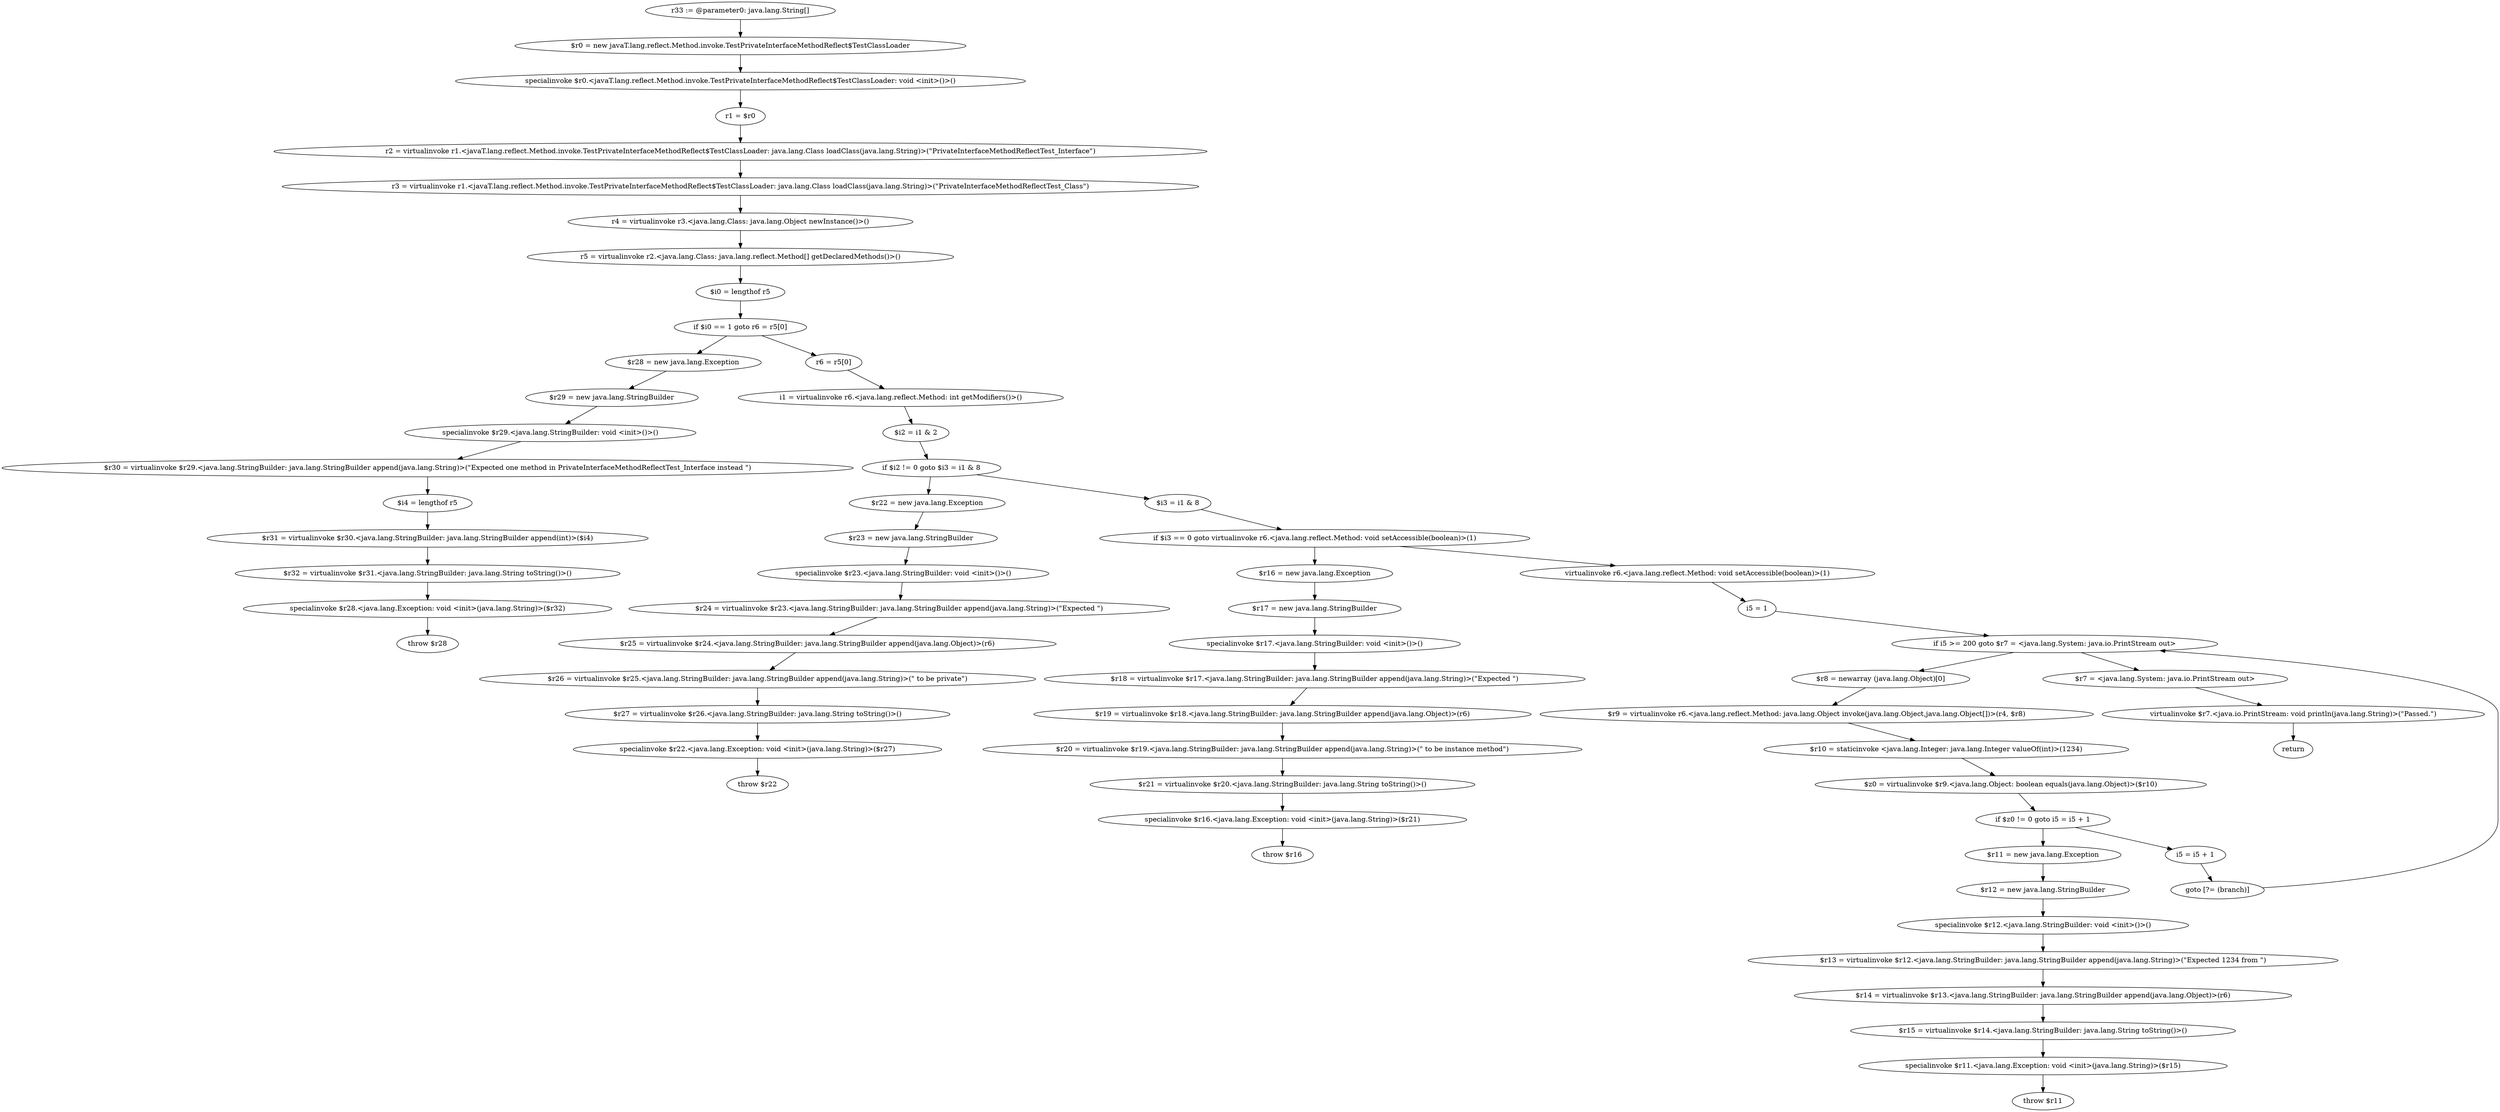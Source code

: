 digraph "unitGraph" {
    "r33 := @parameter0: java.lang.String[]"
    "$r0 = new javaT.lang.reflect.Method.invoke.TestPrivateInterfaceMethodReflect$TestClassLoader"
    "specialinvoke $r0.<javaT.lang.reflect.Method.invoke.TestPrivateInterfaceMethodReflect$TestClassLoader: void <init>()>()"
    "r1 = $r0"
    "r2 = virtualinvoke r1.<javaT.lang.reflect.Method.invoke.TestPrivateInterfaceMethodReflect$TestClassLoader: java.lang.Class loadClass(java.lang.String)>(\"PrivateInterfaceMethodReflectTest_Interface\")"
    "r3 = virtualinvoke r1.<javaT.lang.reflect.Method.invoke.TestPrivateInterfaceMethodReflect$TestClassLoader: java.lang.Class loadClass(java.lang.String)>(\"PrivateInterfaceMethodReflectTest_Class\")"
    "r4 = virtualinvoke r3.<java.lang.Class: java.lang.Object newInstance()>()"
    "r5 = virtualinvoke r2.<java.lang.Class: java.lang.reflect.Method[] getDeclaredMethods()>()"
    "$i0 = lengthof r5"
    "if $i0 == 1 goto r6 = r5[0]"
    "$r28 = new java.lang.Exception"
    "$r29 = new java.lang.StringBuilder"
    "specialinvoke $r29.<java.lang.StringBuilder: void <init>()>()"
    "$r30 = virtualinvoke $r29.<java.lang.StringBuilder: java.lang.StringBuilder append(java.lang.String)>(\"Expected one method in PrivateInterfaceMethodReflectTest_Interface instead \")"
    "$i4 = lengthof r5"
    "$r31 = virtualinvoke $r30.<java.lang.StringBuilder: java.lang.StringBuilder append(int)>($i4)"
    "$r32 = virtualinvoke $r31.<java.lang.StringBuilder: java.lang.String toString()>()"
    "specialinvoke $r28.<java.lang.Exception: void <init>(java.lang.String)>($r32)"
    "throw $r28"
    "r6 = r5[0]"
    "i1 = virtualinvoke r6.<java.lang.reflect.Method: int getModifiers()>()"
    "$i2 = i1 & 2"
    "if $i2 != 0 goto $i3 = i1 & 8"
    "$r22 = new java.lang.Exception"
    "$r23 = new java.lang.StringBuilder"
    "specialinvoke $r23.<java.lang.StringBuilder: void <init>()>()"
    "$r24 = virtualinvoke $r23.<java.lang.StringBuilder: java.lang.StringBuilder append(java.lang.String)>(\"Expected \")"
    "$r25 = virtualinvoke $r24.<java.lang.StringBuilder: java.lang.StringBuilder append(java.lang.Object)>(r6)"
    "$r26 = virtualinvoke $r25.<java.lang.StringBuilder: java.lang.StringBuilder append(java.lang.String)>(\" to be private\")"
    "$r27 = virtualinvoke $r26.<java.lang.StringBuilder: java.lang.String toString()>()"
    "specialinvoke $r22.<java.lang.Exception: void <init>(java.lang.String)>($r27)"
    "throw $r22"
    "$i3 = i1 & 8"
    "if $i3 == 0 goto virtualinvoke r6.<java.lang.reflect.Method: void setAccessible(boolean)>(1)"
    "$r16 = new java.lang.Exception"
    "$r17 = new java.lang.StringBuilder"
    "specialinvoke $r17.<java.lang.StringBuilder: void <init>()>()"
    "$r18 = virtualinvoke $r17.<java.lang.StringBuilder: java.lang.StringBuilder append(java.lang.String)>(\"Expected \")"
    "$r19 = virtualinvoke $r18.<java.lang.StringBuilder: java.lang.StringBuilder append(java.lang.Object)>(r6)"
    "$r20 = virtualinvoke $r19.<java.lang.StringBuilder: java.lang.StringBuilder append(java.lang.String)>(\" to be instance method\")"
    "$r21 = virtualinvoke $r20.<java.lang.StringBuilder: java.lang.String toString()>()"
    "specialinvoke $r16.<java.lang.Exception: void <init>(java.lang.String)>($r21)"
    "throw $r16"
    "virtualinvoke r6.<java.lang.reflect.Method: void setAccessible(boolean)>(1)"
    "i5 = 1"
    "if i5 >= 200 goto $r7 = <java.lang.System: java.io.PrintStream out>"
    "$r8 = newarray (java.lang.Object)[0]"
    "$r9 = virtualinvoke r6.<java.lang.reflect.Method: java.lang.Object invoke(java.lang.Object,java.lang.Object[])>(r4, $r8)"
    "$r10 = staticinvoke <java.lang.Integer: java.lang.Integer valueOf(int)>(1234)"
    "$z0 = virtualinvoke $r9.<java.lang.Object: boolean equals(java.lang.Object)>($r10)"
    "if $z0 != 0 goto i5 = i5 + 1"
    "$r11 = new java.lang.Exception"
    "$r12 = new java.lang.StringBuilder"
    "specialinvoke $r12.<java.lang.StringBuilder: void <init>()>()"
    "$r13 = virtualinvoke $r12.<java.lang.StringBuilder: java.lang.StringBuilder append(java.lang.String)>(\"Expected 1234 from \")"
    "$r14 = virtualinvoke $r13.<java.lang.StringBuilder: java.lang.StringBuilder append(java.lang.Object)>(r6)"
    "$r15 = virtualinvoke $r14.<java.lang.StringBuilder: java.lang.String toString()>()"
    "specialinvoke $r11.<java.lang.Exception: void <init>(java.lang.String)>($r15)"
    "throw $r11"
    "i5 = i5 + 1"
    "goto [?= (branch)]"
    "$r7 = <java.lang.System: java.io.PrintStream out>"
    "virtualinvoke $r7.<java.io.PrintStream: void println(java.lang.String)>(\"Passed.\")"
    "return"
    "r33 := @parameter0: java.lang.String[]"->"$r0 = new javaT.lang.reflect.Method.invoke.TestPrivateInterfaceMethodReflect$TestClassLoader";
    "$r0 = new javaT.lang.reflect.Method.invoke.TestPrivateInterfaceMethodReflect$TestClassLoader"->"specialinvoke $r0.<javaT.lang.reflect.Method.invoke.TestPrivateInterfaceMethodReflect$TestClassLoader: void <init>()>()";
    "specialinvoke $r0.<javaT.lang.reflect.Method.invoke.TestPrivateInterfaceMethodReflect$TestClassLoader: void <init>()>()"->"r1 = $r0";
    "r1 = $r0"->"r2 = virtualinvoke r1.<javaT.lang.reflect.Method.invoke.TestPrivateInterfaceMethodReflect$TestClassLoader: java.lang.Class loadClass(java.lang.String)>(\"PrivateInterfaceMethodReflectTest_Interface\")";
    "r2 = virtualinvoke r1.<javaT.lang.reflect.Method.invoke.TestPrivateInterfaceMethodReflect$TestClassLoader: java.lang.Class loadClass(java.lang.String)>(\"PrivateInterfaceMethodReflectTest_Interface\")"->"r3 = virtualinvoke r1.<javaT.lang.reflect.Method.invoke.TestPrivateInterfaceMethodReflect$TestClassLoader: java.lang.Class loadClass(java.lang.String)>(\"PrivateInterfaceMethodReflectTest_Class\")";
    "r3 = virtualinvoke r1.<javaT.lang.reflect.Method.invoke.TestPrivateInterfaceMethodReflect$TestClassLoader: java.lang.Class loadClass(java.lang.String)>(\"PrivateInterfaceMethodReflectTest_Class\")"->"r4 = virtualinvoke r3.<java.lang.Class: java.lang.Object newInstance()>()";
    "r4 = virtualinvoke r3.<java.lang.Class: java.lang.Object newInstance()>()"->"r5 = virtualinvoke r2.<java.lang.Class: java.lang.reflect.Method[] getDeclaredMethods()>()";
    "r5 = virtualinvoke r2.<java.lang.Class: java.lang.reflect.Method[] getDeclaredMethods()>()"->"$i0 = lengthof r5";
    "$i0 = lengthof r5"->"if $i0 == 1 goto r6 = r5[0]";
    "if $i0 == 1 goto r6 = r5[0]"->"$r28 = new java.lang.Exception";
    "if $i0 == 1 goto r6 = r5[0]"->"r6 = r5[0]";
    "$r28 = new java.lang.Exception"->"$r29 = new java.lang.StringBuilder";
    "$r29 = new java.lang.StringBuilder"->"specialinvoke $r29.<java.lang.StringBuilder: void <init>()>()";
    "specialinvoke $r29.<java.lang.StringBuilder: void <init>()>()"->"$r30 = virtualinvoke $r29.<java.lang.StringBuilder: java.lang.StringBuilder append(java.lang.String)>(\"Expected one method in PrivateInterfaceMethodReflectTest_Interface instead \")";
    "$r30 = virtualinvoke $r29.<java.lang.StringBuilder: java.lang.StringBuilder append(java.lang.String)>(\"Expected one method in PrivateInterfaceMethodReflectTest_Interface instead \")"->"$i4 = lengthof r5";
    "$i4 = lengthof r5"->"$r31 = virtualinvoke $r30.<java.lang.StringBuilder: java.lang.StringBuilder append(int)>($i4)";
    "$r31 = virtualinvoke $r30.<java.lang.StringBuilder: java.lang.StringBuilder append(int)>($i4)"->"$r32 = virtualinvoke $r31.<java.lang.StringBuilder: java.lang.String toString()>()";
    "$r32 = virtualinvoke $r31.<java.lang.StringBuilder: java.lang.String toString()>()"->"specialinvoke $r28.<java.lang.Exception: void <init>(java.lang.String)>($r32)";
    "specialinvoke $r28.<java.lang.Exception: void <init>(java.lang.String)>($r32)"->"throw $r28";
    "r6 = r5[0]"->"i1 = virtualinvoke r6.<java.lang.reflect.Method: int getModifiers()>()";
    "i1 = virtualinvoke r6.<java.lang.reflect.Method: int getModifiers()>()"->"$i2 = i1 & 2";
    "$i2 = i1 & 2"->"if $i2 != 0 goto $i3 = i1 & 8";
    "if $i2 != 0 goto $i3 = i1 & 8"->"$r22 = new java.lang.Exception";
    "if $i2 != 0 goto $i3 = i1 & 8"->"$i3 = i1 & 8";
    "$r22 = new java.lang.Exception"->"$r23 = new java.lang.StringBuilder";
    "$r23 = new java.lang.StringBuilder"->"specialinvoke $r23.<java.lang.StringBuilder: void <init>()>()";
    "specialinvoke $r23.<java.lang.StringBuilder: void <init>()>()"->"$r24 = virtualinvoke $r23.<java.lang.StringBuilder: java.lang.StringBuilder append(java.lang.String)>(\"Expected \")";
    "$r24 = virtualinvoke $r23.<java.lang.StringBuilder: java.lang.StringBuilder append(java.lang.String)>(\"Expected \")"->"$r25 = virtualinvoke $r24.<java.lang.StringBuilder: java.lang.StringBuilder append(java.lang.Object)>(r6)";
    "$r25 = virtualinvoke $r24.<java.lang.StringBuilder: java.lang.StringBuilder append(java.lang.Object)>(r6)"->"$r26 = virtualinvoke $r25.<java.lang.StringBuilder: java.lang.StringBuilder append(java.lang.String)>(\" to be private\")";
    "$r26 = virtualinvoke $r25.<java.lang.StringBuilder: java.lang.StringBuilder append(java.lang.String)>(\" to be private\")"->"$r27 = virtualinvoke $r26.<java.lang.StringBuilder: java.lang.String toString()>()";
    "$r27 = virtualinvoke $r26.<java.lang.StringBuilder: java.lang.String toString()>()"->"specialinvoke $r22.<java.lang.Exception: void <init>(java.lang.String)>($r27)";
    "specialinvoke $r22.<java.lang.Exception: void <init>(java.lang.String)>($r27)"->"throw $r22";
    "$i3 = i1 & 8"->"if $i3 == 0 goto virtualinvoke r6.<java.lang.reflect.Method: void setAccessible(boolean)>(1)";
    "if $i3 == 0 goto virtualinvoke r6.<java.lang.reflect.Method: void setAccessible(boolean)>(1)"->"$r16 = new java.lang.Exception";
    "if $i3 == 0 goto virtualinvoke r6.<java.lang.reflect.Method: void setAccessible(boolean)>(1)"->"virtualinvoke r6.<java.lang.reflect.Method: void setAccessible(boolean)>(1)";
    "$r16 = new java.lang.Exception"->"$r17 = new java.lang.StringBuilder";
    "$r17 = new java.lang.StringBuilder"->"specialinvoke $r17.<java.lang.StringBuilder: void <init>()>()";
    "specialinvoke $r17.<java.lang.StringBuilder: void <init>()>()"->"$r18 = virtualinvoke $r17.<java.lang.StringBuilder: java.lang.StringBuilder append(java.lang.String)>(\"Expected \")";
    "$r18 = virtualinvoke $r17.<java.lang.StringBuilder: java.lang.StringBuilder append(java.lang.String)>(\"Expected \")"->"$r19 = virtualinvoke $r18.<java.lang.StringBuilder: java.lang.StringBuilder append(java.lang.Object)>(r6)";
    "$r19 = virtualinvoke $r18.<java.lang.StringBuilder: java.lang.StringBuilder append(java.lang.Object)>(r6)"->"$r20 = virtualinvoke $r19.<java.lang.StringBuilder: java.lang.StringBuilder append(java.lang.String)>(\" to be instance method\")";
    "$r20 = virtualinvoke $r19.<java.lang.StringBuilder: java.lang.StringBuilder append(java.lang.String)>(\" to be instance method\")"->"$r21 = virtualinvoke $r20.<java.lang.StringBuilder: java.lang.String toString()>()";
    "$r21 = virtualinvoke $r20.<java.lang.StringBuilder: java.lang.String toString()>()"->"specialinvoke $r16.<java.lang.Exception: void <init>(java.lang.String)>($r21)";
    "specialinvoke $r16.<java.lang.Exception: void <init>(java.lang.String)>($r21)"->"throw $r16";
    "virtualinvoke r6.<java.lang.reflect.Method: void setAccessible(boolean)>(1)"->"i5 = 1";
    "i5 = 1"->"if i5 >= 200 goto $r7 = <java.lang.System: java.io.PrintStream out>";
    "if i5 >= 200 goto $r7 = <java.lang.System: java.io.PrintStream out>"->"$r8 = newarray (java.lang.Object)[0]";
    "if i5 >= 200 goto $r7 = <java.lang.System: java.io.PrintStream out>"->"$r7 = <java.lang.System: java.io.PrintStream out>";
    "$r8 = newarray (java.lang.Object)[0]"->"$r9 = virtualinvoke r6.<java.lang.reflect.Method: java.lang.Object invoke(java.lang.Object,java.lang.Object[])>(r4, $r8)";
    "$r9 = virtualinvoke r6.<java.lang.reflect.Method: java.lang.Object invoke(java.lang.Object,java.lang.Object[])>(r4, $r8)"->"$r10 = staticinvoke <java.lang.Integer: java.lang.Integer valueOf(int)>(1234)";
    "$r10 = staticinvoke <java.lang.Integer: java.lang.Integer valueOf(int)>(1234)"->"$z0 = virtualinvoke $r9.<java.lang.Object: boolean equals(java.lang.Object)>($r10)";
    "$z0 = virtualinvoke $r9.<java.lang.Object: boolean equals(java.lang.Object)>($r10)"->"if $z0 != 0 goto i5 = i5 + 1";
    "if $z0 != 0 goto i5 = i5 + 1"->"$r11 = new java.lang.Exception";
    "if $z0 != 0 goto i5 = i5 + 1"->"i5 = i5 + 1";
    "$r11 = new java.lang.Exception"->"$r12 = new java.lang.StringBuilder";
    "$r12 = new java.lang.StringBuilder"->"specialinvoke $r12.<java.lang.StringBuilder: void <init>()>()";
    "specialinvoke $r12.<java.lang.StringBuilder: void <init>()>()"->"$r13 = virtualinvoke $r12.<java.lang.StringBuilder: java.lang.StringBuilder append(java.lang.String)>(\"Expected 1234 from \")";
    "$r13 = virtualinvoke $r12.<java.lang.StringBuilder: java.lang.StringBuilder append(java.lang.String)>(\"Expected 1234 from \")"->"$r14 = virtualinvoke $r13.<java.lang.StringBuilder: java.lang.StringBuilder append(java.lang.Object)>(r6)";
    "$r14 = virtualinvoke $r13.<java.lang.StringBuilder: java.lang.StringBuilder append(java.lang.Object)>(r6)"->"$r15 = virtualinvoke $r14.<java.lang.StringBuilder: java.lang.String toString()>()";
    "$r15 = virtualinvoke $r14.<java.lang.StringBuilder: java.lang.String toString()>()"->"specialinvoke $r11.<java.lang.Exception: void <init>(java.lang.String)>($r15)";
    "specialinvoke $r11.<java.lang.Exception: void <init>(java.lang.String)>($r15)"->"throw $r11";
    "i5 = i5 + 1"->"goto [?= (branch)]";
    "goto [?= (branch)]"->"if i5 >= 200 goto $r7 = <java.lang.System: java.io.PrintStream out>";
    "$r7 = <java.lang.System: java.io.PrintStream out>"->"virtualinvoke $r7.<java.io.PrintStream: void println(java.lang.String)>(\"Passed.\")";
    "virtualinvoke $r7.<java.io.PrintStream: void println(java.lang.String)>(\"Passed.\")"->"return";
}

